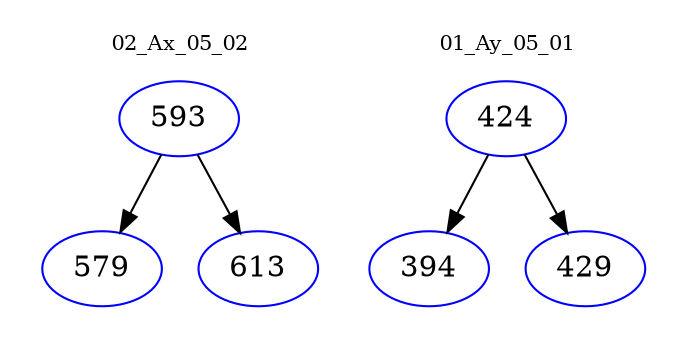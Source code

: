 digraph{
subgraph cluster_0 {
color = white
label = "02_Ax_05_02";
fontsize=10;
T0_593 [label="593", color="blue"]
T0_593 -> T0_579 [color="black"]
T0_579 [label="579", color="blue"]
T0_593 -> T0_613 [color="black"]
T0_613 [label="613", color="blue"]
}
subgraph cluster_1 {
color = white
label = "01_Ay_05_01";
fontsize=10;
T1_424 [label="424", color="blue"]
T1_424 -> T1_394 [color="black"]
T1_394 [label="394", color="blue"]
T1_424 -> T1_429 [color="black"]
T1_429 [label="429", color="blue"]
}
}
